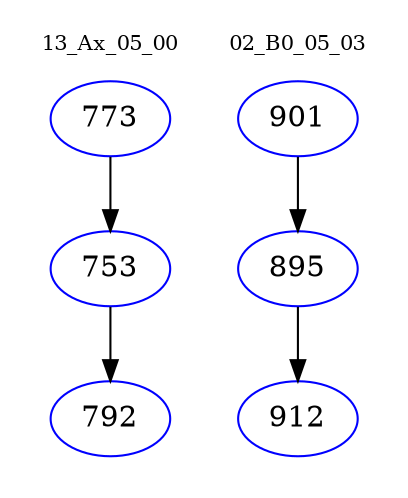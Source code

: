 digraph{
subgraph cluster_0 {
color = white
label = "13_Ax_05_00";
fontsize=10;
T0_773 [label="773", color="blue"]
T0_773 -> T0_753 [color="black"]
T0_753 [label="753", color="blue"]
T0_753 -> T0_792 [color="black"]
T0_792 [label="792", color="blue"]
}
subgraph cluster_1 {
color = white
label = "02_B0_05_03";
fontsize=10;
T1_901 [label="901", color="blue"]
T1_901 -> T1_895 [color="black"]
T1_895 [label="895", color="blue"]
T1_895 -> T1_912 [color="black"]
T1_912 [label="912", color="blue"]
}
}
